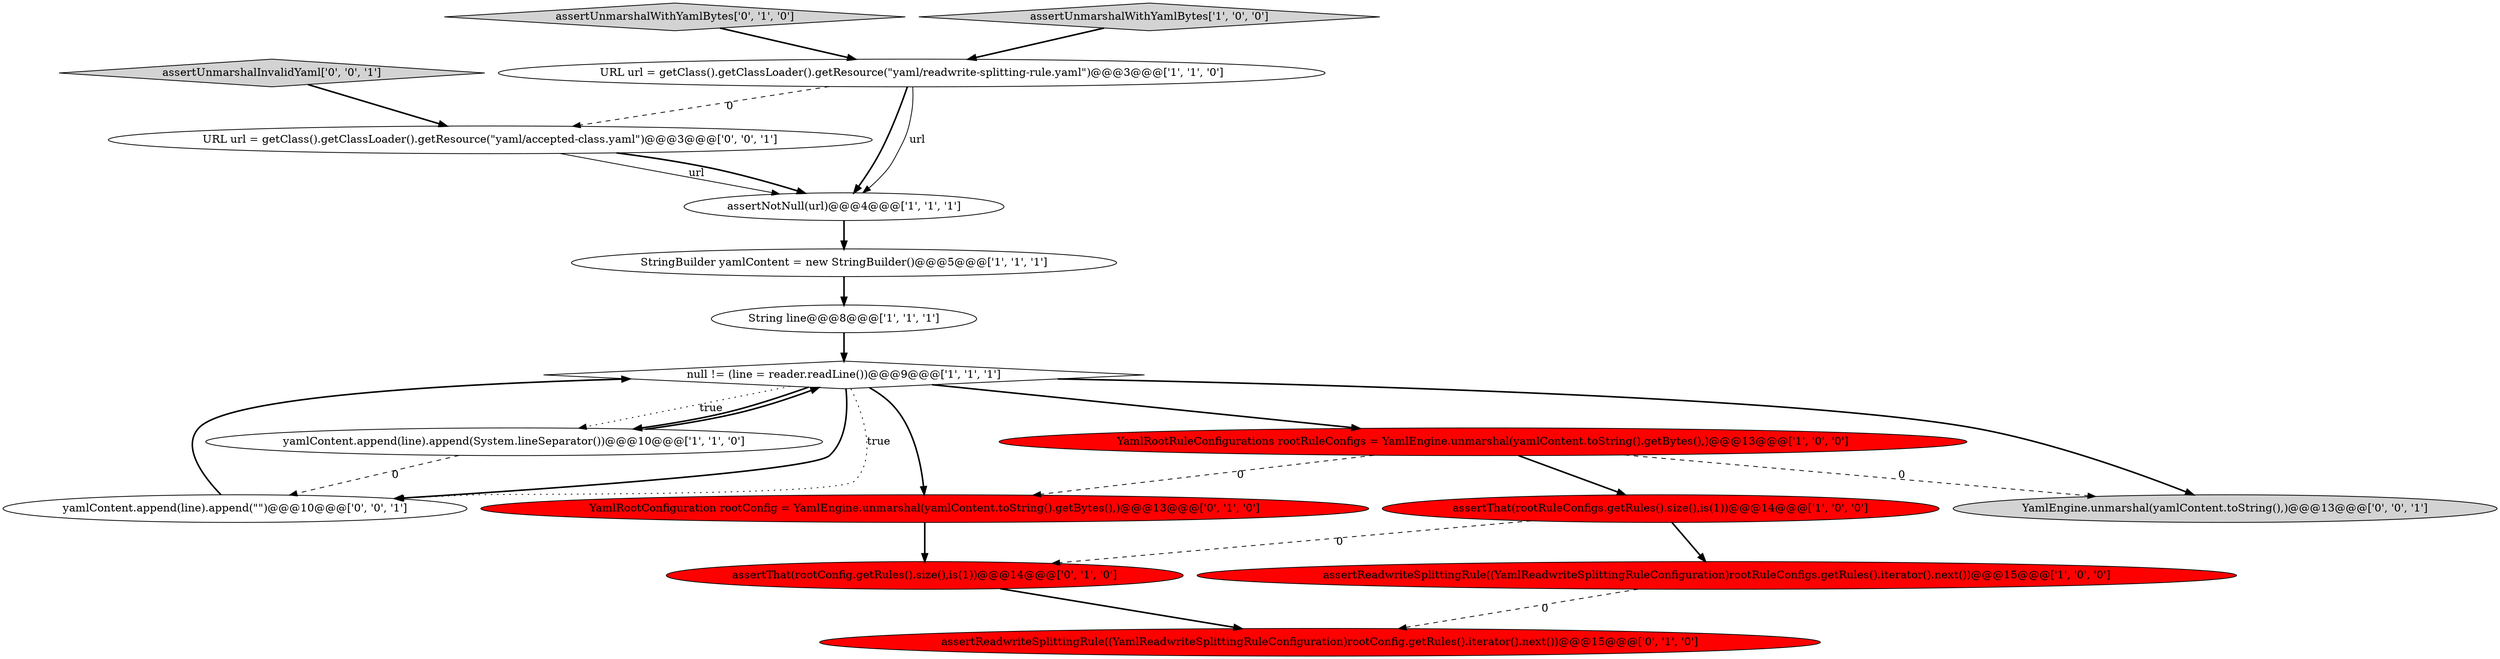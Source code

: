 digraph {
14 [style = filled, label = "URL url = getClass().getClassLoader().getResource(\"yaml/accepted-class.yaml\")@@@3@@@['0', '0', '1']", fillcolor = white, shape = ellipse image = "AAA0AAABBB3BBB"];
10 [style = filled, label = "assertThat(rootConfig.getRules().size(),is(1))@@@14@@@['0', '1', '0']", fillcolor = red, shape = ellipse image = "AAA1AAABBB2BBB"];
5 [style = filled, label = "URL url = getClass().getClassLoader().getResource(\"yaml/readwrite-splitting-rule.yaml\")@@@3@@@['1', '1', '0']", fillcolor = white, shape = ellipse image = "AAA0AAABBB1BBB"];
11 [style = filled, label = "YamlRootConfiguration rootConfig = YamlEngine.unmarshal(yamlContent.toString().getBytes(),)@@@13@@@['0', '1', '0']", fillcolor = red, shape = ellipse image = "AAA1AAABBB2BBB"];
12 [style = filled, label = "assertUnmarshalWithYamlBytes['0', '1', '0']", fillcolor = lightgray, shape = diamond image = "AAA0AAABBB2BBB"];
1 [style = filled, label = "assertUnmarshalWithYamlBytes['1', '0', '0']", fillcolor = lightgray, shape = diamond image = "AAA0AAABBB1BBB"];
16 [style = filled, label = "assertUnmarshalInvalidYaml['0', '0', '1']", fillcolor = lightgray, shape = diamond image = "AAA0AAABBB3BBB"];
0 [style = filled, label = "String line@@@8@@@['1', '1', '1']", fillcolor = white, shape = ellipse image = "AAA0AAABBB1BBB"];
9 [style = filled, label = "yamlContent.append(line).append(System.lineSeparator())@@@10@@@['1', '1', '0']", fillcolor = white, shape = ellipse image = "AAA0AAABBB1BBB"];
15 [style = filled, label = "yamlContent.append(line).append(\"\")@@@10@@@['0', '0', '1']", fillcolor = white, shape = ellipse image = "AAA0AAABBB3BBB"];
17 [style = filled, label = "YamlEngine.unmarshal(yamlContent.toString(),)@@@13@@@['0', '0', '1']", fillcolor = lightgray, shape = ellipse image = "AAA0AAABBB3BBB"];
8 [style = filled, label = "assertThat(rootRuleConfigs.getRules().size(),is(1))@@@14@@@['1', '0', '0']", fillcolor = red, shape = ellipse image = "AAA1AAABBB1BBB"];
3 [style = filled, label = "YamlRootRuleConfigurations rootRuleConfigs = YamlEngine.unmarshal(yamlContent.toString().getBytes(),)@@@13@@@['1', '0', '0']", fillcolor = red, shape = ellipse image = "AAA1AAABBB1BBB"];
13 [style = filled, label = "assertReadwriteSplittingRule((YamlReadwriteSplittingRuleConfiguration)rootConfig.getRules().iterator().next())@@@15@@@['0', '1', '0']", fillcolor = red, shape = ellipse image = "AAA1AAABBB2BBB"];
4 [style = filled, label = "assertReadwriteSplittingRule((YamlReadwriteSplittingRuleConfiguration)rootRuleConfigs.getRules().iterator().next())@@@15@@@['1', '0', '0']", fillcolor = red, shape = ellipse image = "AAA1AAABBB1BBB"];
6 [style = filled, label = "assertNotNull(url)@@@4@@@['1', '1', '1']", fillcolor = white, shape = ellipse image = "AAA0AAABBB1BBB"];
7 [style = filled, label = "null != (line = reader.readLine())@@@9@@@['1', '1', '1']", fillcolor = white, shape = diamond image = "AAA0AAABBB1BBB"];
2 [style = filled, label = "StringBuilder yamlContent = new StringBuilder()@@@5@@@['1', '1', '1']", fillcolor = white, shape = ellipse image = "AAA0AAABBB1BBB"];
1->5 [style = bold, label=""];
7->11 [style = bold, label=""];
5->14 [style = dashed, label="0"];
7->17 [style = bold, label=""];
8->10 [style = dashed, label="0"];
12->5 [style = bold, label=""];
15->7 [style = bold, label=""];
3->17 [style = dashed, label="0"];
14->6 [style = solid, label="url"];
7->9 [style = dotted, label="true"];
9->7 [style = bold, label=""];
7->15 [style = dotted, label="true"];
7->3 [style = bold, label=""];
0->7 [style = bold, label=""];
6->2 [style = bold, label=""];
7->9 [style = bold, label=""];
2->0 [style = bold, label=""];
5->6 [style = bold, label=""];
10->13 [style = bold, label=""];
11->10 [style = bold, label=""];
3->8 [style = bold, label=""];
5->6 [style = solid, label="url"];
7->15 [style = bold, label=""];
16->14 [style = bold, label=""];
8->4 [style = bold, label=""];
4->13 [style = dashed, label="0"];
14->6 [style = bold, label=""];
3->11 [style = dashed, label="0"];
9->15 [style = dashed, label="0"];
}

